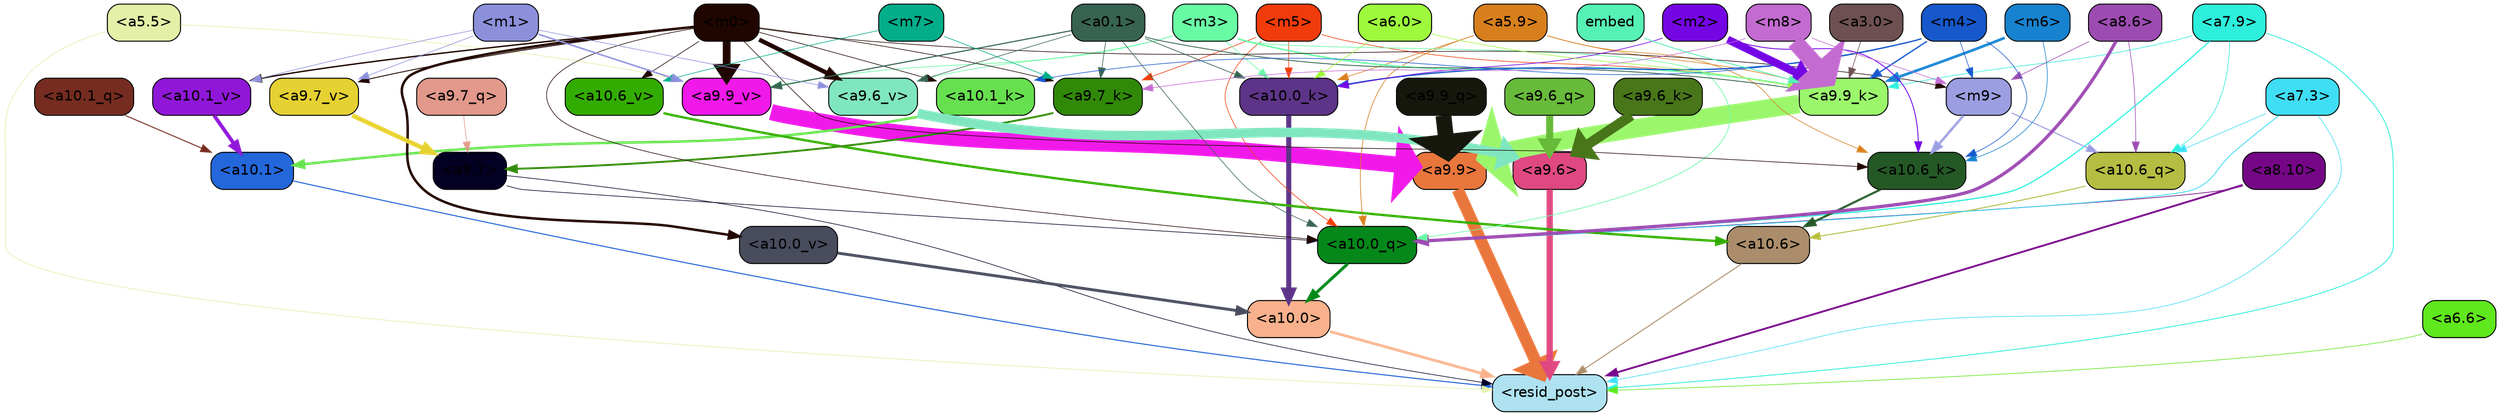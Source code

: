 strict digraph "" {
	graph [bgcolor=transparent,
		layout=dot,
		overlap=false,
		splines=true
	];
	"<a10.6>"	[color=black,
		fillcolor="#ac8d6b",
		fontname=Helvetica,
		shape=box,
		style="filled, rounded"];
	"<resid_post>"	[color=black,
		fillcolor="#aee2f1",
		fontname=Helvetica,
		shape=box,
		style="filled, rounded"];
	"<a10.6>" -> "<resid_post>"	[color="#ac8d6b",
		penwidth=0.9498605728149414];
	"<a10.1>"	[color=black,
		fillcolor="#2367da",
		fontname=Helvetica,
		shape=box,
		style="filled, rounded"];
	"<a10.1>" -> "<resid_post>"	[color="#2367da",
		penwidth=1.0084514617919922];
	"<a10.0>"	[color=black,
		fillcolor="#f8b18c",
		fontname=Helvetica,
		shape=box,
		style="filled, rounded"];
	"<a10.0>" -> "<resid_post>"	[color="#f8b18c",
		penwidth=2.5814952850341797];
	"<a9.9>"	[color=black,
		fillcolor="#e9763c",
		fontname=Helvetica,
		shape=box,
		style="filled, rounded"];
	"<a9.9>" -> "<resid_post>"	[color="#e9763c",
		penwidth=11.610888481140137];
	"<a9.7>"	[color=black,
		fillcolor="#040023",
		fontname=Helvetica,
		shape=box,
		style="filled, rounded"];
	"<a9.7>" -> "<resid_post>"	[color="#040023",
		penwidth=0.6];
	"<a10.0_q>"	[color=black,
		fillcolor="#05881a",
		fontname=Helvetica,
		shape=box,
		style="filled, rounded"];
	"<a9.7>" -> "<a10.0_q>"	[color="#040023",
		penwidth=0.6];
	"<a9.6>"	[color=black,
		fillcolor="#df4881",
		fontname=Helvetica,
		shape=box,
		style="filled, rounded"];
	"<a9.6>" -> "<resid_post>"	[color="#df4881",
		penwidth=6.121421813964844];
	"<a8.10>"	[color=black,
		fillcolor="#750787",
		fontname=Helvetica,
		shape=box,
		style="filled, rounded"];
	"<a8.10>" -> "<resid_post>"	[color="#750787",
		penwidth=1.7841739654541016];
	"<a8.10>" -> "<a10.0_q>"	[color="#750787",
		penwidth=0.6612663269042969];
	"<a7.9>"	[color=black,
		fillcolor="#2defdc",
		fontname=Helvetica,
		shape=box,
		style="filled, rounded"];
	"<a7.9>" -> "<resid_post>"	[color="#2defdc",
		penwidth=0.8109169006347656];
	"<a10.6_q>"	[color=black,
		fillcolor="#b5bd42",
		fontname=Helvetica,
		shape=box,
		style="filled, rounded"];
	"<a7.9>" -> "<a10.6_q>"	[color="#2defdc",
		penwidth=0.6];
	"<a7.9>" -> "<a10.0_q>"	[color="#2defdc",
		penwidth=1.19378662109375];
	"<a9.9_k>"	[color=black,
		fillcolor="#9bf66c",
		fontname=Helvetica,
		shape=box,
		style="filled, rounded"];
	"<a7.9>" -> "<a9.9_k>"	[color="#2defdc",
		penwidth=0.6];
	"<a7.3>"	[color=black,
		fillcolor="#3fdef5",
		fontname=Helvetica,
		shape=box,
		style="filled, rounded"];
	"<a7.3>" -> "<resid_post>"	[color="#3fdef5",
		penwidth=0.6];
	"<a7.3>" -> "<a10.6_q>"	[color="#3fdef5",
		penwidth=0.6];
	"<a7.3>" -> "<a10.0_q>"	[color="#3fdef5",
		penwidth=0.8208656311035156];
	"<a6.6>"	[color=black,
		fillcolor="#5fe81d",
		fontname=Helvetica,
		shape=box,
		style="filled, rounded"];
	"<a6.6>" -> "<resid_post>"	[color="#5fe81d",
		penwidth=0.6];
	"<a5.5>"	[color=black,
		fillcolor="#e4efa7",
		fontname=Helvetica,
		shape=box,
		style="filled, rounded"];
	"<a5.5>" -> "<resid_post>"	[color="#e4efa7",
		penwidth=0.6];
	"<a9.9_v>"	[color=black,
		fillcolor="#f019e9",
		fontname=Helvetica,
		shape=box,
		style="filled, rounded"];
	"<a5.5>" -> "<a9.9_v>"	[color="#e4efa7",
		penwidth=0.6];
	"<a10.6_q>" -> "<a10.6>"	[color="#b5bd42",
		penwidth=0.9244728088378906];
	"<a10.1_q>"	[color=black,
		fillcolor="#762c20",
		fontname=Helvetica,
		shape=box,
		style="filled, rounded"];
	"<a10.1_q>" -> "<a10.1>"	[color="#762c20",
		penwidth=0.9268798828125];
	"<a10.0_q>" -> "<a10.0>"	[color="#05881a",
		penwidth=2.905670166015625];
	"<a10.6_k>"	[color=black,
		fillcolor="#245926",
		fontname=Helvetica,
		shape=box,
		style="filled, rounded"];
	"<a10.6_k>" -> "<a10.6>"	[color="#245926",
		penwidth=2.0319366455078125];
	"<a10.1_k>"	[color=black,
		fillcolor="#67e04f",
		fontname=Helvetica,
		shape=box,
		style="filled, rounded"];
	"<a10.1_k>" -> "<a10.1>"	[color="#67e04f",
		penwidth=2.4037628173828125];
	"<a10.0_k>"	[color=black,
		fillcolor="#5d3488",
		fontname=Helvetica,
		shape=box,
		style="filled, rounded"];
	"<a10.0_k>" -> "<a10.0>"	[color="#5d3488",
		penwidth=4.9319305419921875];
	"<a10.6_v>"	[color=black,
		fillcolor="#33ac01",
		fontname=Helvetica,
		shape=box,
		style="filled, rounded"];
	"<a10.6_v>" -> "<a10.6>"	[color="#33ac01",
		penwidth=2.290935516357422];
	"<a10.1_v>"	[color=black,
		fillcolor="#9117d8",
		fontname=Helvetica,
		shape=box,
		style="filled, rounded"];
	"<a10.1_v>" -> "<a10.1>"	[color="#9117d8",
		penwidth=3.6398468017578125];
	"<a10.0_v>"	[color=black,
		fillcolor="#494c5d",
		fontname=Helvetica,
		shape=box,
		style="filled, rounded"];
	"<a10.0_v>" -> "<a10.0>"	[color="#494c5d",
		penwidth=2.7666168212890625];
	"<m9>"	[color=black,
		fillcolor="#9b9ee0",
		fontname=Helvetica,
		shape=box,
		style="filled, rounded"];
	"<m9>" -> "<a10.6_q>"	[color="#9b9ee0",
		penwidth=1.0384025573730469];
	"<m9>" -> "<a10.6_k>"	[color="#9b9ee0",
		penwidth=2.371124267578125];
	"<a8.6>"	[color=black,
		fillcolor="#9c4bb1",
		fontname=Helvetica,
		shape=box,
		style="filled, rounded"];
	"<a8.6>" -> "<a10.6_q>"	[color="#9c4bb1",
		penwidth=0.6];
	"<a8.6>" -> "<a10.0_q>"	[color="#9c4bb1",
		penwidth=3.1841888427734375];
	"<a8.6>" -> "<m9>"	[color="#9c4bb1",
		penwidth=0.6];
	"<m5>"	[color=black,
		fillcolor="#f03b0a",
		fontname=Helvetica,
		shape=box,
		style="filled, rounded"];
	"<m5>" -> "<a10.0_q>"	[color="#f03b0a",
		penwidth=0.6];
	"<m5>" -> "<a10.0_k>"	[color="#f03b0a",
		penwidth=0.6];
	"<m5>" -> "<a9.9_k>"	[color="#f03b0a",
		penwidth=0.6];
	"<a9.7_k>"	[color=black,
		fillcolor="#318908",
		fontname=Helvetica,
		shape=box,
		style="filled, rounded"];
	"<m5>" -> "<a9.7_k>"	[color="#f03b0a",
		penwidth=0.6];
	"<a5.9>"	[color=black,
		fillcolor="#d87f1d",
		fontname=Helvetica,
		shape=box,
		style="filled, rounded"];
	"<a5.9>" -> "<a10.0_q>"	[color="#d87f1d",
		penwidth=0.6463394165039062];
	"<a5.9>" -> "<a10.6_k>"	[color="#d87f1d",
		penwidth=0.6];
	"<a5.9>" -> "<a10.0_k>"	[color="#d87f1d",
		penwidth=0.6];
	"<a5.9>" -> "<a9.9_k>"	[color="#d87f1d",
		penwidth=0.6];
	"<m3>"	[color=black,
		fillcolor="#69fba4",
		fontname=Helvetica,
		shape=box,
		style="filled, rounded"];
	"<m3>" -> "<a10.0_q>"	[color="#69fba4",
		penwidth=0.6597442626953125];
	"<m3>" -> "<a10.0_k>"	[color="#69fba4",
		penwidth=0.6506614685058594];
	"<m3>" -> "<a9.9_k>"	[color="#69fba4",
		penwidth=1.4574642181396484];
	"<m3>" -> "<a9.9_v>"	[color="#69fba4",
		penwidth=0.6589469909667969];
	"<a9.6_v>"	[color=black,
		fillcolor="#80e6bf",
		fontname=Helvetica,
		shape=box,
		style="filled, rounded"];
	"<m3>" -> "<a9.6_v>"	[color="#69fba4",
		penwidth=0.6];
	"<m0>"	[color=black,
		fillcolor="#200600",
		fontname=Helvetica,
		shape=box,
		style="filled, rounded"];
	"<m0>" -> "<a10.0_q>"	[color="#200600",
		penwidth=0.6];
	"<m0>" -> "<a10.6_k>"	[color="#200600",
		penwidth=0.6];
	"<m0>" -> "<a10.1_k>"	[color="#200600",
		penwidth=0.6];
	"<m0>" -> "<a10.6_v>"	[color="#200600",
		penwidth=0.6];
	"<m0>" -> "<a10.1_v>"	[color="#200600",
		penwidth=1.3360328674316406];
	"<m0>" -> "<a10.0_v>"	[color="#200600",
		penwidth=2.4083595275878906];
	"<m0>" -> "<m9>"	[color="#200600",
		penwidth=0.6];
	"<m0>" -> "<a9.7_k>"	[color="#200600",
		penwidth=0.6];
	"<m0>" -> "<a9.9_v>"	[color="#200600",
		penwidth=7.537467956542969];
	"<a9.7_v>"	[color=black,
		fillcolor="#e6d133",
		fontname=Helvetica,
		shape=box,
		style="filled, rounded"];
	"<m0>" -> "<a9.7_v>"	[color="#200600",
		penwidth=0.8575286865234375];
	"<m0>" -> "<a9.6_v>"	[color="#200600",
		penwidth=4.1688385009765625];
	"<a0.1>"	[color=black,
		fillcolor="#376350",
		fontname=Helvetica,
		shape=box,
		style="filled, rounded"];
	"<a0.1>" -> "<a10.0_q>"	[color="#376350",
		penwidth=0.6];
	"<a0.1>" -> "<a10.0_k>"	[color="#376350",
		penwidth=0.6768684387207031];
	"<a0.1>" -> "<a9.9_k>"	[color="#376350",
		penwidth=0.81341552734375];
	"<a0.1>" -> "<a9.7_k>"	[color="#376350",
		penwidth=0.6];
	"<a0.1>" -> "<a9.9_v>"	[color="#376350",
		penwidth=1.062591552734375];
	"<a0.1>" -> "<a9.6_v>"	[color="#376350",
		penwidth=0.6];
	"<m6>"	[color=black,
		fillcolor="#1782cf",
		fontname=Helvetica,
		shape=box,
		style="filled, rounded"];
	"<m6>" -> "<a10.6_k>"	[color="#1782cf",
		penwidth=0.6];
	"<m6>" -> "<a9.9_k>"	[color="#1782cf",
		penwidth=2.533975601196289];
	"<m4>"	[color=black,
		fillcolor="#1658cc",
		fontname=Helvetica,
		shape=box,
		style="filled, rounded"];
	"<m4>" -> "<a10.6_k>"	[color="#1658cc",
		penwidth=0.6];
	"<m4>" -> "<a10.1_k>"	[color="#1658cc",
		penwidth=0.6];
	"<m4>" -> "<a10.0_k>"	[color="#1658cc",
		penwidth=1.230804443359375];
	"<m4>" -> "<m9>"	[color="#1658cc",
		penwidth=0.6];
	"<m4>" -> "<a9.9_k>"	[color="#1658cc",
		penwidth=1.3186264038085938];
	"<m2>"	[color=black,
		fillcolor="#7506e4",
		fontname=Helvetica,
		shape=box,
		style="filled, rounded"];
	"<m2>" -> "<a10.6_k>"	[color="#7506e4",
		penwidth=0.8380241394042969];
	"<m2>" -> "<a10.0_k>"	[color="#7506e4",
		penwidth=0.6622200012207031];
	"<m2>" -> "<a9.9_k>"	[color="#7506e4",
		penwidth=7.476325988769531];
	"<a6.0>"	[color=black,
		fillcolor="#9ef93c",
		fontname=Helvetica,
		shape=box,
		style="filled, rounded"];
	"<a6.0>" -> "<a10.0_k>"	[color="#9ef93c",
		penwidth=0.6];
	"<a6.0>" -> "<a9.9_k>"	[color="#9ef93c",
		penwidth=0.6];
	"<m7>"	[color=black,
		fillcolor="#02ad8a",
		fontname=Helvetica,
		shape=box,
		style="filled, rounded"];
	"<m7>" -> "<a10.6_v>"	[color="#02ad8a",
		penwidth=0.6];
	"<m7>" -> "<a9.7_k>"	[color="#02ad8a",
		penwidth=0.6];
	"<m1>"	[color=black,
		fillcolor="#8c90db",
		fontname=Helvetica,
		shape=box,
		style="filled, rounded"];
	"<m1>" -> "<a10.1_v>"	[color="#8c90db",
		penwidth=0.6];
	"<m1>" -> "<a9.9_v>"	[color="#8c90db",
		penwidth=1.4082679748535156];
	"<m1>" -> "<a9.7_v>"	[color="#8c90db",
		penwidth=0.6];
	"<m1>" -> "<a9.6_v>"	[color="#8c90db",
		penwidth=0.6];
	"<m8>"	[color=black,
		fillcolor="#c36bd0",
		fontname=Helvetica,
		shape=box,
		style="filled, rounded"];
	"<m8>" -> "<m9>"	[color="#c36bd0",
		penwidth=0.6];
	"<m8>" -> "<a9.9_k>"	[color="#c36bd0",
		penwidth=16.255420684814453];
	"<m8>" -> "<a9.7_k>"	[color="#c36bd0",
		penwidth=0.6];
	"<a9.9_q>"	[color=black,
		fillcolor="#16170d",
		fontname=Helvetica,
		shape=box,
		style="filled, rounded"];
	"<a9.9_q>" -> "<a9.9>"	[color="#16170d",
		penwidth=15.310546875];
	"<a9.7_q>"	[color=black,
		fillcolor="#e2988b",
		fontname=Helvetica,
		shape=box,
		style="filled, rounded"];
	"<a9.7_q>" -> "<a9.7>"	[color="#e2988b",
		penwidth=0.6];
	"<a9.6_q>"	[color=black,
		fillcolor="#68ba3a",
		fontname=Helvetica,
		shape=box,
		style="filled, rounded"];
	"<a9.6_q>" -> "<a9.6>"	[color="#68ba3a",
		penwidth=6.823722839355469];
	"<a9.9_k>" -> "<a9.9>"	[color="#9bf66c",
		penwidth=17.953022003173828];
	"<a9.7_k>" -> "<a9.7>"	[color="#318908",
		penwidth=1.85101318359375];
	"<a9.6_k>"	[color=black,
		fillcolor="#487619",
		fontname=Helvetica,
		shape=box,
		style="filled, rounded"];
	"<a9.6_k>" -> "<a9.6>"	[color="#487619",
		penwidth=9.787818908691406];
	"<a9.9_v>" -> "<a9.9>"	[color="#f019e9",
		penwidth=15.728643417358398];
	"<a9.7_v>" -> "<a9.7>"	[color="#e6d133",
		penwidth=4.305488586425781];
	"<a9.6_v>" -> "<a9.6>"	[color="#80e6bf",
		penwidth=9.212547302246094];
	"<a3.0>"	[color=black,
		fillcolor="#6e5052",
		fontname=Helvetica,
		shape=box,
		style="filled, rounded"];
	"<a3.0>" -> "<a9.9_k>"	[color="#6e5052",
		penwidth=0.6];
	embed	[color=black,
		fillcolor="#56f1b5",
		fontname=Helvetica,
		shape=box,
		style="filled, rounded"];
	embed -> "<a9.9_k>"	[color="#56f1b5",
		penwidth=0.8602714538574219];
}
